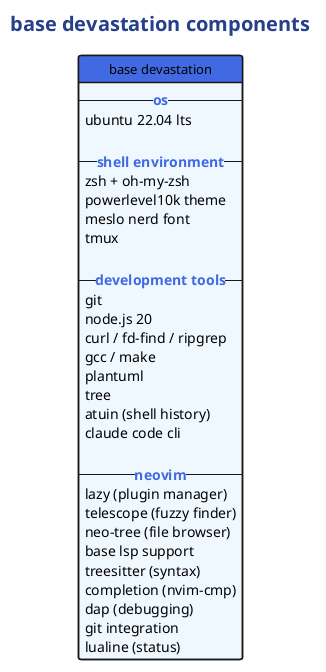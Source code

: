 @startuml base devastation architecture

' color definitions - royal blue theme
!define ROYAL_BLUE #4169E1
!define LIGHT_BLUE #F0F8FF
!define DARK_BLUE #27408B

' global style
skinparam {
  FontName "Meslo Nerd Font"
  FontColor #333333
  BorderColor ROYAL_BLUE
  ArrowColor ROYAL_BLUE
  BackgroundColor white
  shadowing false
}

' class styling
skinparam class {
  BorderThickness 1.5
  FontSize 13
  BackgroundColor LIGHT_BLUE
  HeaderBackgroundColor ROYAL_BLUE
  HeaderFontColor white
  HeaderFontSize 16
}

' title styling
skinparam title {
  FontSize 20
  FontColor DARK_BLUE
  FontStyle bold
  BorderColor white
}

title base devastation components

hide circle
hide stereotypes

class "base devastation" as BaseDev {
  -- <color:ROYAL_BLUE><b>os</b></color> --
  ubuntu 22.04 lts
  
  -- <color:ROYAL_BLUE><b>shell environment</b></color> --
  zsh + oh-my-zsh
  powerlevel10k theme
  meslo nerd font
  tmux
  
  -- <color:ROYAL_BLUE><b>development tools</b></color> --
  git
  node.js 20
  curl / fd-find / ripgrep
  gcc / make
  plantuml
  tree
  atuin (shell history)
  claude code cli
  
  -- <color:ROYAL_BLUE><b>neovim</b></color> --
  lazy (plugin manager)
  telescope (fuzzy finder)
  neo-tree (file browser)
  base lsp support
  treesitter (syntax)
  completion (nvim-cmp)
  dap (debugging)
  git integration
  lualine (status)
}

@enduml